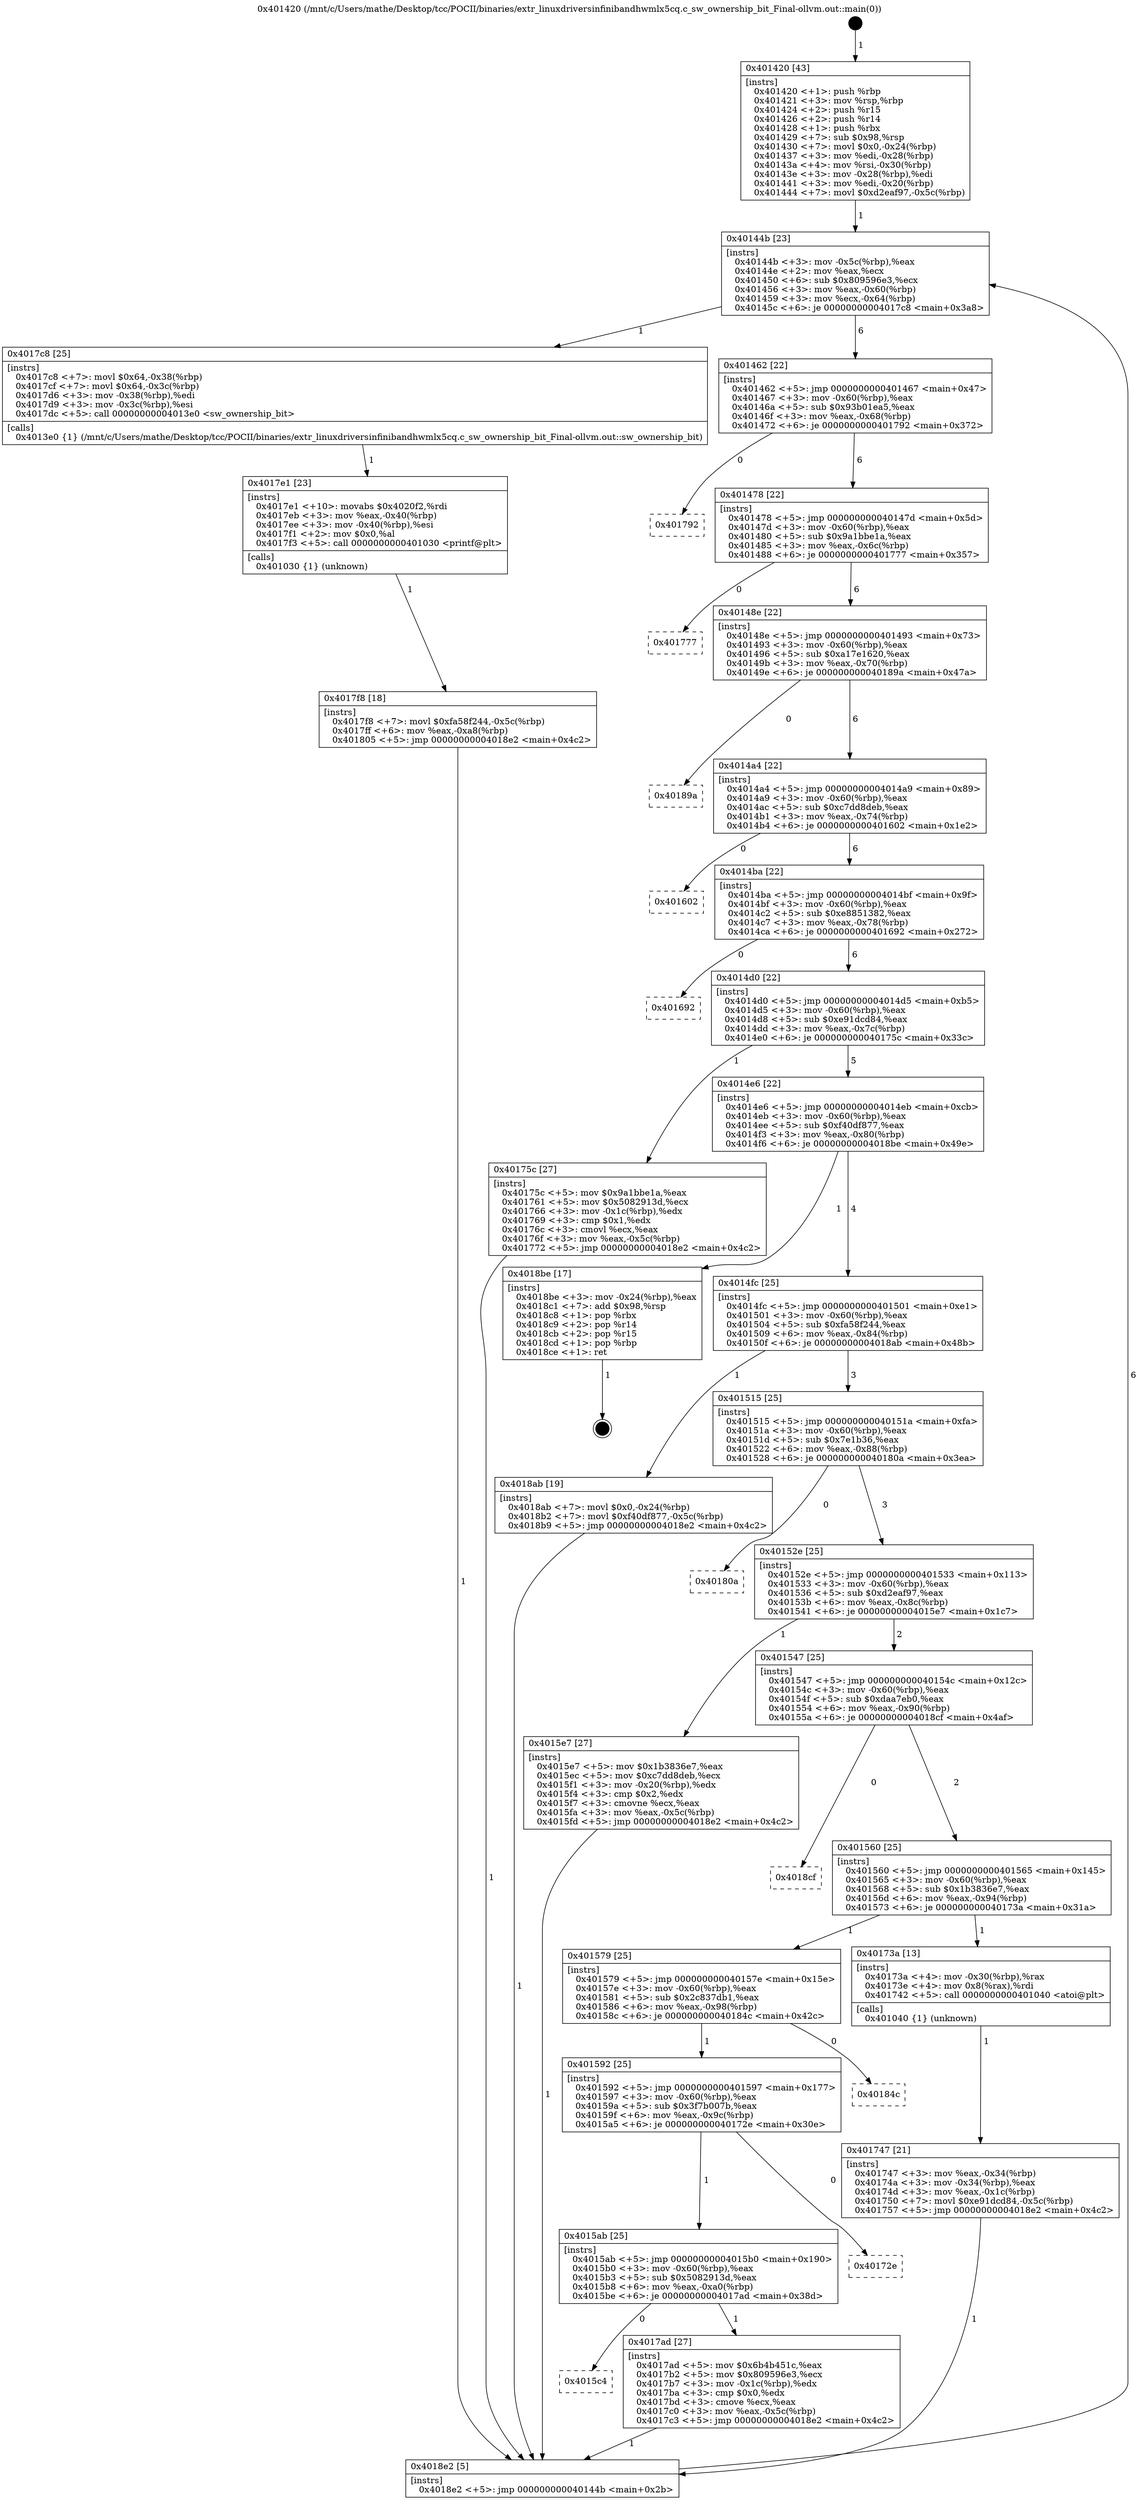 digraph "0x401420" {
  label = "0x401420 (/mnt/c/Users/mathe/Desktop/tcc/POCII/binaries/extr_linuxdriversinfinibandhwmlx5cq.c_sw_ownership_bit_Final-ollvm.out::main(0))"
  labelloc = "t"
  node[shape=record]

  Entry [label="",width=0.3,height=0.3,shape=circle,fillcolor=black,style=filled]
  "0x40144b" [label="{
     0x40144b [23]\l
     | [instrs]\l
     &nbsp;&nbsp;0x40144b \<+3\>: mov -0x5c(%rbp),%eax\l
     &nbsp;&nbsp;0x40144e \<+2\>: mov %eax,%ecx\l
     &nbsp;&nbsp;0x401450 \<+6\>: sub $0x809596e3,%ecx\l
     &nbsp;&nbsp;0x401456 \<+3\>: mov %eax,-0x60(%rbp)\l
     &nbsp;&nbsp;0x401459 \<+3\>: mov %ecx,-0x64(%rbp)\l
     &nbsp;&nbsp;0x40145c \<+6\>: je 00000000004017c8 \<main+0x3a8\>\l
  }"]
  "0x4017c8" [label="{
     0x4017c8 [25]\l
     | [instrs]\l
     &nbsp;&nbsp;0x4017c8 \<+7\>: movl $0x64,-0x38(%rbp)\l
     &nbsp;&nbsp;0x4017cf \<+7\>: movl $0x64,-0x3c(%rbp)\l
     &nbsp;&nbsp;0x4017d6 \<+3\>: mov -0x38(%rbp),%edi\l
     &nbsp;&nbsp;0x4017d9 \<+3\>: mov -0x3c(%rbp),%esi\l
     &nbsp;&nbsp;0x4017dc \<+5\>: call 00000000004013e0 \<sw_ownership_bit\>\l
     | [calls]\l
     &nbsp;&nbsp;0x4013e0 \{1\} (/mnt/c/Users/mathe/Desktop/tcc/POCII/binaries/extr_linuxdriversinfinibandhwmlx5cq.c_sw_ownership_bit_Final-ollvm.out::sw_ownership_bit)\l
  }"]
  "0x401462" [label="{
     0x401462 [22]\l
     | [instrs]\l
     &nbsp;&nbsp;0x401462 \<+5\>: jmp 0000000000401467 \<main+0x47\>\l
     &nbsp;&nbsp;0x401467 \<+3\>: mov -0x60(%rbp),%eax\l
     &nbsp;&nbsp;0x40146a \<+5\>: sub $0x93b01ea5,%eax\l
     &nbsp;&nbsp;0x40146f \<+3\>: mov %eax,-0x68(%rbp)\l
     &nbsp;&nbsp;0x401472 \<+6\>: je 0000000000401792 \<main+0x372\>\l
  }"]
  Exit [label="",width=0.3,height=0.3,shape=circle,fillcolor=black,style=filled,peripheries=2]
  "0x401792" [label="{
     0x401792\l
  }", style=dashed]
  "0x401478" [label="{
     0x401478 [22]\l
     | [instrs]\l
     &nbsp;&nbsp;0x401478 \<+5\>: jmp 000000000040147d \<main+0x5d\>\l
     &nbsp;&nbsp;0x40147d \<+3\>: mov -0x60(%rbp),%eax\l
     &nbsp;&nbsp;0x401480 \<+5\>: sub $0x9a1bbe1a,%eax\l
     &nbsp;&nbsp;0x401485 \<+3\>: mov %eax,-0x6c(%rbp)\l
     &nbsp;&nbsp;0x401488 \<+6\>: je 0000000000401777 \<main+0x357\>\l
  }"]
  "0x4017f8" [label="{
     0x4017f8 [18]\l
     | [instrs]\l
     &nbsp;&nbsp;0x4017f8 \<+7\>: movl $0xfa58f244,-0x5c(%rbp)\l
     &nbsp;&nbsp;0x4017ff \<+6\>: mov %eax,-0xa8(%rbp)\l
     &nbsp;&nbsp;0x401805 \<+5\>: jmp 00000000004018e2 \<main+0x4c2\>\l
  }"]
  "0x401777" [label="{
     0x401777\l
  }", style=dashed]
  "0x40148e" [label="{
     0x40148e [22]\l
     | [instrs]\l
     &nbsp;&nbsp;0x40148e \<+5\>: jmp 0000000000401493 \<main+0x73\>\l
     &nbsp;&nbsp;0x401493 \<+3\>: mov -0x60(%rbp),%eax\l
     &nbsp;&nbsp;0x401496 \<+5\>: sub $0xa17e1620,%eax\l
     &nbsp;&nbsp;0x40149b \<+3\>: mov %eax,-0x70(%rbp)\l
     &nbsp;&nbsp;0x40149e \<+6\>: je 000000000040189a \<main+0x47a\>\l
  }"]
  "0x4017e1" [label="{
     0x4017e1 [23]\l
     | [instrs]\l
     &nbsp;&nbsp;0x4017e1 \<+10\>: movabs $0x4020f2,%rdi\l
     &nbsp;&nbsp;0x4017eb \<+3\>: mov %eax,-0x40(%rbp)\l
     &nbsp;&nbsp;0x4017ee \<+3\>: mov -0x40(%rbp),%esi\l
     &nbsp;&nbsp;0x4017f1 \<+2\>: mov $0x0,%al\l
     &nbsp;&nbsp;0x4017f3 \<+5\>: call 0000000000401030 \<printf@plt\>\l
     | [calls]\l
     &nbsp;&nbsp;0x401030 \{1\} (unknown)\l
  }"]
  "0x40189a" [label="{
     0x40189a\l
  }", style=dashed]
  "0x4014a4" [label="{
     0x4014a4 [22]\l
     | [instrs]\l
     &nbsp;&nbsp;0x4014a4 \<+5\>: jmp 00000000004014a9 \<main+0x89\>\l
     &nbsp;&nbsp;0x4014a9 \<+3\>: mov -0x60(%rbp),%eax\l
     &nbsp;&nbsp;0x4014ac \<+5\>: sub $0xc7dd8deb,%eax\l
     &nbsp;&nbsp;0x4014b1 \<+3\>: mov %eax,-0x74(%rbp)\l
     &nbsp;&nbsp;0x4014b4 \<+6\>: je 0000000000401602 \<main+0x1e2\>\l
  }"]
  "0x4015c4" [label="{
     0x4015c4\l
  }", style=dashed]
  "0x401602" [label="{
     0x401602\l
  }", style=dashed]
  "0x4014ba" [label="{
     0x4014ba [22]\l
     | [instrs]\l
     &nbsp;&nbsp;0x4014ba \<+5\>: jmp 00000000004014bf \<main+0x9f\>\l
     &nbsp;&nbsp;0x4014bf \<+3\>: mov -0x60(%rbp),%eax\l
     &nbsp;&nbsp;0x4014c2 \<+5\>: sub $0xe8851382,%eax\l
     &nbsp;&nbsp;0x4014c7 \<+3\>: mov %eax,-0x78(%rbp)\l
     &nbsp;&nbsp;0x4014ca \<+6\>: je 0000000000401692 \<main+0x272\>\l
  }"]
  "0x4017ad" [label="{
     0x4017ad [27]\l
     | [instrs]\l
     &nbsp;&nbsp;0x4017ad \<+5\>: mov $0x6b4b451c,%eax\l
     &nbsp;&nbsp;0x4017b2 \<+5\>: mov $0x809596e3,%ecx\l
     &nbsp;&nbsp;0x4017b7 \<+3\>: mov -0x1c(%rbp),%edx\l
     &nbsp;&nbsp;0x4017ba \<+3\>: cmp $0x0,%edx\l
     &nbsp;&nbsp;0x4017bd \<+3\>: cmove %ecx,%eax\l
     &nbsp;&nbsp;0x4017c0 \<+3\>: mov %eax,-0x5c(%rbp)\l
     &nbsp;&nbsp;0x4017c3 \<+5\>: jmp 00000000004018e2 \<main+0x4c2\>\l
  }"]
  "0x401692" [label="{
     0x401692\l
  }", style=dashed]
  "0x4014d0" [label="{
     0x4014d0 [22]\l
     | [instrs]\l
     &nbsp;&nbsp;0x4014d0 \<+5\>: jmp 00000000004014d5 \<main+0xb5\>\l
     &nbsp;&nbsp;0x4014d5 \<+3\>: mov -0x60(%rbp),%eax\l
     &nbsp;&nbsp;0x4014d8 \<+5\>: sub $0xe91dcd84,%eax\l
     &nbsp;&nbsp;0x4014dd \<+3\>: mov %eax,-0x7c(%rbp)\l
     &nbsp;&nbsp;0x4014e0 \<+6\>: je 000000000040175c \<main+0x33c\>\l
  }"]
  "0x4015ab" [label="{
     0x4015ab [25]\l
     | [instrs]\l
     &nbsp;&nbsp;0x4015ab \<+5\>: jmp 00000000004015b0 \<main+0x190\>\l
     &nbsp;&nbsp;0x4015b0 \<+3\>: mov -0x60(%rbp),%eax\l
     &nbsp;&nbsp;0x4015b3 \<+5\>: sub $0x5082913d,%eax\l
     &nbsp;&nbsp;0x4015b8 \<+6\>: mov %eax,-0xa0(%rbp)\l
     &nbsp;&nbsp;0x4015be \<+6\>: je 00000000004017ad \<main+0x38d\>\l
  }"]
  "0x40175c" [label="{
     0x40175c [27]\l
     | [instrs]\l
     &nbsp;&nbsp;0x40175c \<+5\>: mov $0x9a1bbe1a,%eax\l
     &nbsp;&nbsp;0x401761 \<+5\>: mov $0x5082913d,%ecx\l
     &nbsp;&nbsp;0x401766 \<+3\>: mov -0x1c(%rbp),%edx\l
     &nbsp;&nbsp;0x401769 \<+3\>: cmp $0x1,%edx\l
     &nbsp;&nbsp;0x40176c \<+3\>: cmovl %ecx,%eax\l
     &nbsp;&nbsp;0x40176f \<+3\>: mov %eax,-0x5c(%rbp)\l
     &nbsp;&nbsp;0x401772 \<+5\>: jmp 00000000004018e2 \<main+0x4c2\>\l
  }"]
  "0x4014e6" [label="{
     0x4014e6 [22]\l
     | [instrs]\l
     &nbsp;&nbsp;0x4014e6 \<+5\>: jmp 00000000004014eb \<main+0xcb\>\l
     &nbsp;&nbsp;0x4014eb \<+3\>: mov -0x60(%rbp),%eax\l
     &nbsp;&nbsp;0x4014ee \<+5\>: sub $0xf40df877,%eax\l
     &nbsp;&nbsp;0x4014f3 \<+3\>: mov %eax,-0x80(%rbp)\l
     &nbsp;&nbsp;0x4014f6 \<+6\>: je 00000000004018be \<main+0x49e\>\l
  }"]
  "0x40172e" [label="{
     0x40172e\l
  }", style=dashed]
  "0x4018be" [label="{
     0x4018be [17]\l
     | [instrs]\l
     &nbsp;&nbsp;0x4018be \<+3\>: mov -0x24(%rbp),%eax\l
     &nbsp;&nbsp;0x4018c1 \<+7\>: add $0x98,%rsp\l
     &nbsp;&nbsp;0x4018c8 \<+1\>: pop %rbx\l
     &nbsp;&nbsp;0x4018c9 \<+2\>: pop %r14\l
     &nbsp;&nbsp;0x4018cb \<+2\>: pop %r15\l
     &nbsp;&nbsp;0x4018cd \<+1\>: pop %rbp\l
     &nbsp;&nbsp;0x4018ce \<+1\>: ret\l
  }"]
  "0x4014fc" [label="{
     0x4014fc [25]\l
     | [instrs]\l
     &nbsp;&nbsp;0x4014fc \<+5\>: jmp 0000000000401501 \<main+0xe1\>\l
     &nbsp;&nbsp;0x401501 \<+3\>: mov -0x60(%rbp),%eax\l
     &nbsp;&nbsp;0x401504 \<+5\>: sub $0xfa58f244,%eax\l
     &nbsp;&nbsp;0x401509 \<+6\>: mov %eax,-0x84(%rbp)\l
     &nbsp;&nbsp;0x40150f \<+6\>: je 00000000004018ab \<main+0x48b\>\l
  }"]
  "0x401592" [label="{
     0x401592 [25]\l
     | [instrs]\l
     &nbsp;&nbsp;0x401592 \<+5\>: jmp 0000000000401597 \<main+0x177\>\l
     &nbsp;&nbsp;0x401597 \<+3\>: mov -0x60(%rbp),%eax\l
     &nbsp;&nbsp;0x40159a \<+5\>: sub $0x3f7b007b,%eax\l
     &nbsp;&nbsp;0x40159f \<+6\>: mov %eax,-0x9c(%rbp)\l
     &nbsp;&nbsp;0x4015a5 \<+6\>: je 000000000040172e \<main+0x30e\>\l
  }"]
  "0x4018ab" [label="{
     0x4018ab [19]\l
     | [instrs]\l
     &nbsp;&nbsp;0x4018ab \<+7\>: movl $0x0,-0x24(%rbp)\l
     &nbsp;&nbsp;0x4018b2 \<+7\>: movl $0xf40df877,-0x5c(%rbp)\l
     &nbsp;&nbsp;0x4018b9 \<+5\>: jmp 00000000004018e2 \<main+0x4c2\>\l
  }"]
  "0x401515" [label="{
     0x401515 [25]\l
     | [instrs]\l
     &nbsp;&nbsp;0x401515 \<+5\>: jmp 000000000040151a \<main+0xfa\>\l
     &nbsp;&nbsp;0x40151a \<+3\>: mov -0x60(%rbp),%eax\l
     &nbsp;&nbsp;0x40151d \<+5\>: sub $0x7e1b36,%eax\l
     &nbsp;&nbsp;0x401522 \<+6\>: mov %eax,-0x88(%rbp)\l
     &nbsp;&nbsp;0x401528 \<+6\>: je 000000000040180a \<main+0x3ea\>\l
  }"]
  "0x40184c" [label="{
     0x40184c\l
  }", style=dashed]
  "0x40180a" [label="{
     0x40180a\l
  }", style=dashed]
  "0x40152e" [label="{
     0x40152e [25]\l
     | [instrs]\l
     &nbsp;&nbsp;0x40152e \<+5\>: jmp 0000000000401533 \<main+0x113\>\l
     &nbsp;&nbsp;0x401533 \<+3\>: mov -0x60(%rbp),%eax\l
     &nbsp;&nbsp;0x401536 \<+5\>: sub $0xd2eaf97,%eax\l
     &nbsp;&nbsp;0x40153b \<+6\>: mov %eax,-0x8c(%rbp)\l
     &nbsp;&nbsp;0x401541 \<+6\>: je 00000000004015e7 \<main+0x1c7\>\l
  }"]
  "0x401747" [label="{
     0x401747 [21]\l
     | [instrs]\l
     &nbsp;&nbsp;0x401747 \<+3\>: mov %eax,-0x34(%rbp)\l
     &nbsp;&nbsp;0x40174a \<+3\>: mov -0x34(%rbp),%eax\l
     &nbsp;&nbsp;0x40174d \<+3\>: mov %eax,-0x1c(%rbp)\l
     &nbsp;&nbsp;0x401750 \<+7\>: movl $0xe91dcd84,-0x5c(%rbp)\l
     &nbsp;&nbsp;0x401757 \<+5\>: jmp 00000000004018e2 \<main+0x4c2\>\l
  }"]
  "0x4015e7" [label="{
     0x4015e7 [27]\l
     | [instrs]\l
     &nbsp;&nbsp;0x4015e7 \<+5\>: mov $0x1b3836e7,%eax\l
     &nbsp;&nbsp;0x4015ec \<+5\>: mov $0xc7dd8deb,%ecx\l
     &nbsp;&nbsp;0x4015f1 \<+3\>: mov -0x20(%rbp),%edx\l
     &nbsp;&nbsp;0x4015f4 \<+3\>: cmp $0x2,%edx\l
     &nbsp;&nbsp;0x4015f7 \<+3\>: cmovne %ecx,%eax\l
     &nbsp;&nbsp;0x4015fa \<+3\>: mov %eax,-0x5c(%rbp)\l
     &nbsp;&nbsp;0x4015fd \<+5\>: jmp 00000000004018e2 \<main+0x4c2\>\l
  }"]
  "0x401547" [label="{
     0x401547 [25]\l
     | [instrs]\l
     &nbsp;&nbsp;0x401547 \<+5\>: jmp 000000000040154c \<main+0x12c\>\l
     &nbsp;&nbsp;0x40154c \<+3\>: mov -0x60(%rbp),%eax\l
     &nbsp;&nbsp;0x40154f \<+5\>: sub $0xdaa7eb0,%eax\l
     &nbsp;&nbsp;0x401554 \<+6\>: mov %eax,-0x90(%rbp)\l
     &nbsp;&nbsp;0x40155a \<+6\>: je 00000000004018cf \<main+0x4af\>\l
  }"]
  "0x4018e2" [label="{
     0x4018e2 [5]\l
     | [instrs]\l
     &nbsp;&nbsp;0x4018e2 \<+5\>: jmp 000000000040144b \<main+0x2b\>\l
  }"]
  "0x401420" [label="{
     0x401420 [43]\l
     | [instrs]\l
     &nbsp;&nbsp;0x401420 \<+1\>: push %rbp\l
     &nbsp;&nbsp;0x401421 \<+3\>: mov %rsp,%rbp\l
     &nbsp;&nbsp;0x401424 \<+2\>: push %r15\l
     &nbsp;&nbsp;0x401426 \<+2\>: push %r14\l
     &nbsp;&nbsp;0x401428 \<+1\>: push %rbx\l
     &nbsp;&nbsp;0x401429 \<+7\>: sub $0x98,%rsp\l
     &nbsp;&nbsp;0x401430 \<+7\>: movl $0x0,-0x24(%rbp)\l
     &nbsp;&nbsp;0x401437 \<+3\>: mov %edi,-0x28(%rbp)\l
     &nbsp;&nbsp;0x40143a \<+4\>: mov %rsi,-0x30(%rbp)\l
     &nbsp;&nbsp;0x40143e \<+3\>: mov -0x28(%rbp),%edi\l
     &nbsp;&nbsp;0x401441 \<+3\>: mov %edi,-0x20(%rbp)\l
     &nbsp;&nbsp;0x401444 \<+7\>: movl $0xd2eaf97,-0x5c(%rbp)\l
  }"]
  "0x401579" [label="{
     0x401579 [25]\l
     | [instrs]\l
     &nbsp;&nbsp;0x401579 \<+5\>: jmp 000000000040157e \<main+0x15e\>\l
     &nbsp;&nbsp;0x40157e \<+3\>: mov -0x60(%rbp),%eax\l
     &nbsp;&nbsp;0x401581 \<+5\>: sub $0x2c837db1,%eax\l
     &nbsp;&nbsp;0x401586 \<+6\>: mov %eax,-0x98(%rbp)\l
     &nbsp;&nbsp;0x40158c \<+6\>: je 000000000040184c \<main+0x42c\>\l
  }"]
  "0x4018cf" [label="{
     0x4018cf\l
  }", style=dashed]
  "0x401560" [label="{
     0x401560 [25]\l
     | [instrs]\l
     &nbsp;&nbsp;0x401560 \<+5\>: jmp 0000000000401565 \<main+0x145\>\l
     &nbsp;&nbsp;0x401565 \<+3\>: mov -0x60(%rbp),%eax\l
     &nbsp;&nbsp;0x401568 \<+5\>: sub $0x1b3836e7,%eax\l
     &nbsp;&nbsp;0x40156d \<+6\>: mov %eax,-0x94(%rbp)\l
     &nbsp;&nbsp;0x401573 \<+6\>: je 000000000040173a \<main+0x31a\>\l
  }"]
  "0x40173a" [label="{
     0x40173a [13]\l
     | [instrs]\l
     &nbsp;&nbsp;0x40173a \<+4\>: mov -0x30(%rbp),%rax\l
     &nbsp;&nbsp;0x40173e \<+4\>: mov 0x8(%rax),%rdi\l
     &nbsp;&nbsp;0x401742 \<+5\>: call 0000000000401040 \<atoi@plt\>\l
     | [calls]\l
     &nbsp;&nbsp;0x401040 \{1\} (unknown)\l
  }"]
  Entry -> "0x401420" [label=" 1"]
  "0x40144b" -> "0x4017c8" [label=" 1"]
  "0x40144b" -> "0x401462" [label=" 6"]
  "0x4018be" -> Exit [label=" 1"]
  "0x401462" -> "0x401792" [label=" 0"]
  "0x401462" -> "0x401478" [label=" 6"]
  "0x4018ab" -> "0x4018e2" [label=" 1"]
  "0x401478" -> "0x401777" [label=" 0"]
  "0x401478" -> "0x40148e" [label=" 6"]
  "0x4017f8" -> "0x4018e2" [label=" 1"]
  "0x40148e" -> "0x40189a" [label=" 0"]
  "0x40148e" -> "0x4014a4" [label=" 6"]
  "0x4017e1" -> "0x4017f8" [label=" 1"]
  "0x4014a4" -> "0x401602" [label=" 0"]
  "0x4014a4" -> "0x4014ba" [label=" 6"]
  "0x4017c8" -> "0x4017e1" [label=" 1"]
  "0x4014ba" -> "0x401692" [label=" 0"]
  "0x4014ba" -> "0x4014d0" [label=" 6"]
  "0x4017ad" -> "0x4018e2" [label=" 1"]
  "0x4014d0" -> "0x40175c" [label=" 1"]
  "0x4014d0" -> "0x4014e6" [label=" 5"]
  "0x4015ab" -> "0x4017ad" [label=" 1"]
  "0x4014e6" -> "0x4018be" [label=" 1"]
  "0x4014e6" -> "0x4014fc" [label=" 4"]
  "0x4015ab" -> "0x4015c4" [label=" 0"]
  "0x4014fc" -> "0x4018ab" [label=" 1"]
  "0x4014fc" -> "0x401515" [label=" 3"]
  "0x401592" -> "0x40172e" [label=" 0"]
  "0x401515" -> "0x40180a" [label=" 0"]
  "0x401515" -> "0x40152e" [label=" 3"]
  "0x401592" -> "0x4015ab" [label=" 1"]
  "0x40152e" -> "0x4015e7" [label=" 1"]
  "0x40152e" -> "0x401547" [label=" 2"]
  "0x4015e7" -> "0x4018e2" [label=" 1"]
  "0x401420" -> "0x40144b" [label=" 1"]
  "0x4018e2" -> "0x40144b" [label=" 6"]
  "0x401579" -> "0x40184c" [label=" 0"]
  "0x401547" -> "0x4018cf" [label=" 0"]
  "0x401547" -> "0x401560" [label=" 2"]
  "0x401579" -> "0x401592" [label=" 1"]
  "0x401560" -> "0x40173a" [label=" 1"]
  "0x401560" -> "0x401579" [label=" 1"]
  "0x40173a" -> "0x401747" [label=" 1"]
  "0x401747" -> "0x4018e2" [label=" 1"]
  "0x40175c" -> "0x4018e2" [label=" 1"]
}
